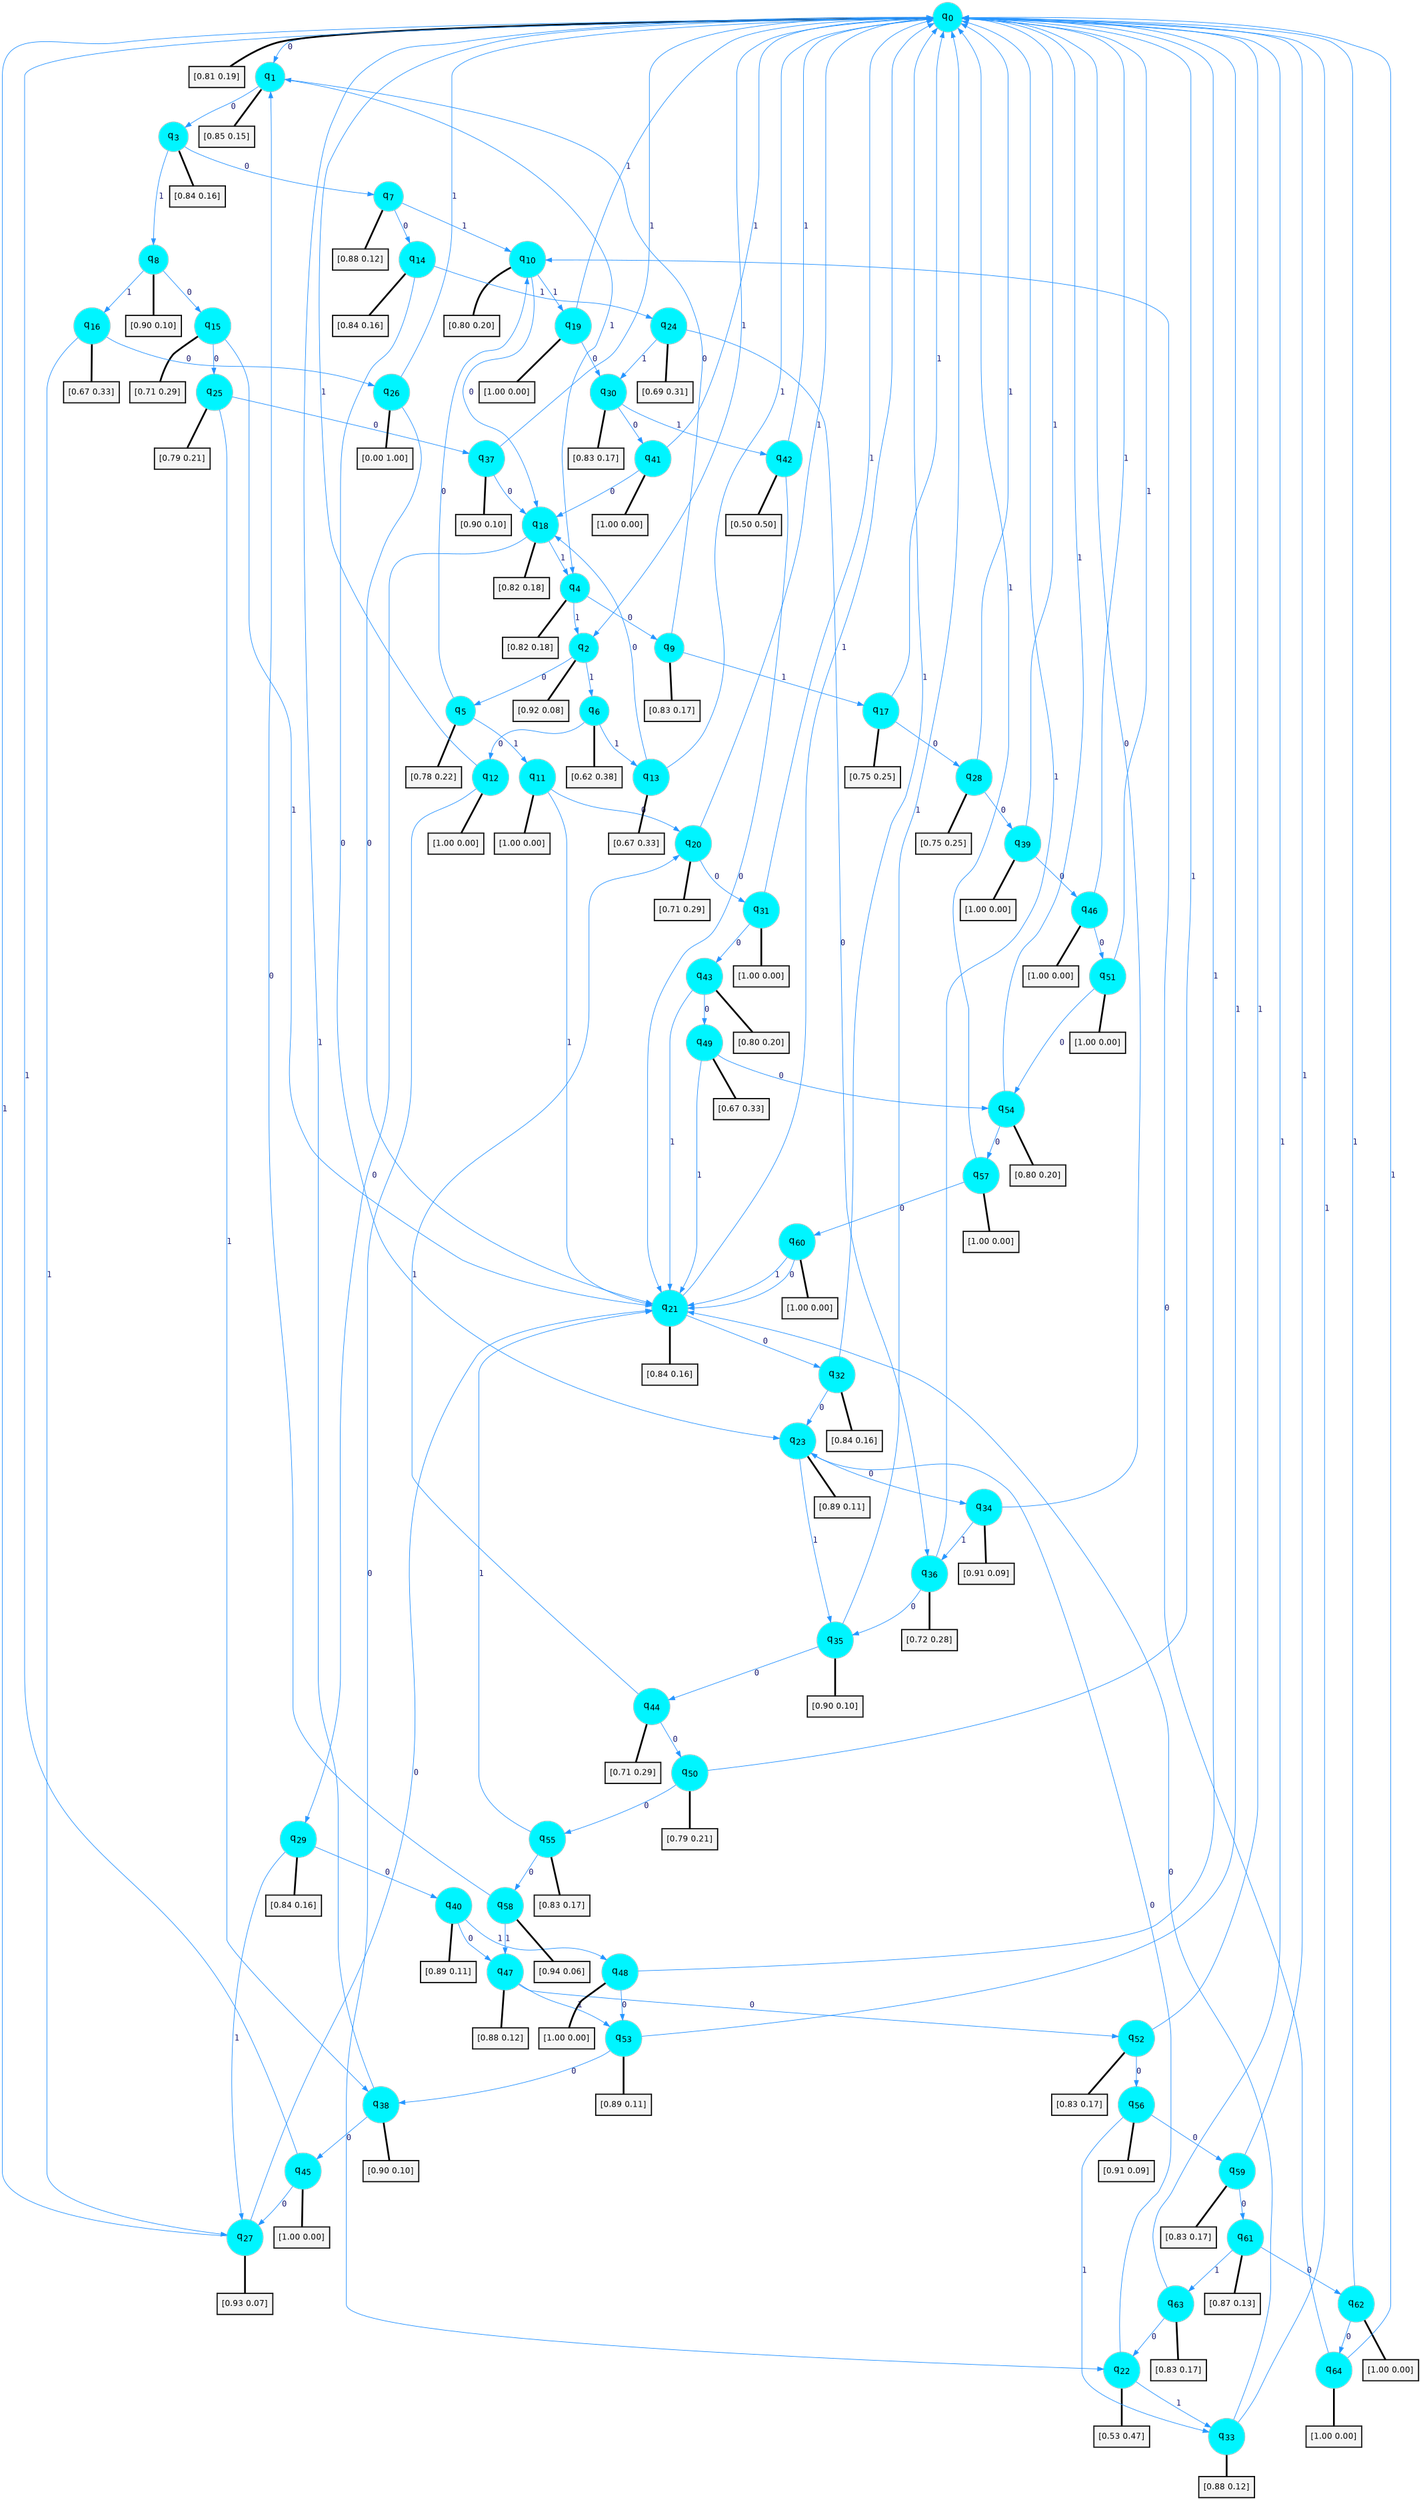 digraph G {
graph [
bgcolor=transparent, dpi=300, rankdir=TD, size="40,25"];
node [
color=gray, fillcolor=turquoise1, fontcolor=black, fontname=Helvetica, fontsize=16, fontweight=bold, shape=circle, style=filled];
edge [
arrowsize=1, color=dodgerblue1, fontcolor=midnightblue, fontname=courier, fontweight=bold, penwidth=1, style=solid, weight=20];
0[label=<q<SUB>0</SUB>>];
1[label=<q<SUB>1</SUB>>];
2[label=<q<SUB>2</SUB>>];
3[label=<q<SUB>3</SUB>>];
4[label=<q<SUB>4</SUB>>];
5[label=<q<SUB>5</SUB>>];
6[label=<q<SUB>6</SUB>>];
7[label=<q<SUB>7</SUB>>];
8[label=<q<SUB>8</SUB>>];
9[label=<q<SUB>9</SUB>>];
10[label=<q<SUB>10</SUB>>];
11[label=<q<SUB>11</SUB>>];
12[label=<q<SUB>12</SUB>>];
13[label=<q<SUB>13</SUB>>];
14[label=<q<SUB>14</SUB>>];
15[label=<q<SUB>15</SUB>>];
16[label=<q<SUB>16</SUB>>];
17[label=<q<SUB>17</SUB>>];
18[label=<q<SUB>18</SUB>>];
19[label=<q<SUB>19</SUB>>];
20[label=<q<SUB>20</SUB>>];
21[label=<q<SUB>21</SUB>>];
22[label=<q<SUB>22</SUB>>];
23[label=<q<SUB>23</SUB>>];
24[label=<q<SUB>24</SUB>>];
25[label=<q<SUB>25</SUB>>];
26[label=<q<SUB>26</SUB>>];
27[label=<q<SUB>27</SUB>>];
28[label=<q<SUB>28</SUB>>];
29[label=<q<SUB>29</SUB>>];
30[label=<q<SUB>30</SUB>>];
31[label=<q<SUB>31</SUB>>];
32[label=<q<SUB>32</SUB>>];
33[label=<q<SUB>33</SUB>>];
34[label=<q<SUB>34</SUB>>];
35[label=<q<SUB>35</SUB>>];
36[label=<q<SUB>36</SUB>>];
37[label=<q<SUB>37</SUB>>];
38[label=<q<SUB>38</SUB>>];
39[label=<q<SUB>39</SUB>>];
40[label=<q<SUB>40</SUB>>];
41[label=<q<SUB>41</SUB>>];
42[label=<q<SUB>42</SUB>>];
43[label=<q<SUB>43</SUB>>];
44[label=<q<SUB>44</SUB>>];
45[label=<q<SUB>45</SUB>>];
46[label=<q<SUB>46</SUB>>];
47[label=<q<SUB>47</SUB>>];
48[label=<q<SUB>48</SUB>>];
49[label=<q<SUB>49</SUB>>];
50[label=<q<SUB>50</SUB>>];
51[label=<q<SUB>51</SUB>>];
52[label=<q<SUB>52</SUB>>];
53[label=<q<SUB>53</SUB>>];
54[label=<q<SUB>54</SUB>>];
55[label=<q<SUB>55</SUB>>];
56[label=<q<SUB>56</SUB>>];
57[label=<q<SUB>57</SUB>>];
58[label=<q<SUB>58</SUB>>];
59[label=<q<SUB>59</SUB>>];
60[label=<q<SUB>60</SUB>>];
61[label=<q<SUB>61</SUB>>];
62[label=<q<SUB>62</SUB>>];
63[label=<q<SUB>63</SUB>>];
64[label=<q<SUB>64</SUB>>];
65[label="[0.81 0.19]", shape=box,fontcolor=black, fontname=Helvetica, fontsize=14, penwidth=2, fillcolor=whitesmoke,color=black];
66[label="[0.85 0.15]", shape=box,fontcolor=black, fontname=Helvetica, fontsize=14, penwidth=2, fillcolor=whitesmoke,color=black];
67[label="[0.92 0.08]", shape=box,fontcolor=black, fontname=Helvetica, fontsize=14, penwidth=2, fillcolor=whitesmoke,color=black];
68[label="[0.84 0.16]", shape=box,fontcolor=black, fontname=Helvetica, fontsize=14, penwidth=2, fillcolor=whitesmoke,color=black];
69[label="[0.82 0.18]", shape=box,fontcolor=black, fontname=Helvetica, fontsize=14, penwidth=2, fillcolor=whitesmoke,color=black];
70[label="[0.78 0.22]", shape=box,fontcolor=black, fontname=Helvetica, fontsize=14, penwidth=2, fillcolor=whitesmoke,color=black];
71[label="[0.62 0.38]", shape=box,fontcolor=black, fontname=Helvetica, fontsize=14, penwidth=2, fillcolor=whitesmoke,color=black];
72[label="[0.88 0.12]", shape=box,fontcolor=black, fontname=Helvetica, fontsize=14, penwidth=2, fillcolor=whitesmoke,color=black];
73[label="[0.90 0.10]", shape=box,fontcolor=black, fontname=Helvetica, fontsize=14, penwidth=2, fillcolor=whitesmoke,color=black];
74[label="[0.83 0.17]", shape=box,fontcolor=black, fontname=Helvetica, fontsize=14, penwidth=2, fillcolor=whitesmoke,color=black];
75[label="[0.80 0.20]", shape=box,fontcolor=black, fontname=Helvetica, fontsize=14, penwidth=2, fillcolor=whitesmoke,color=black];
76[label="[1.00 0.00]", shape=box,fontcolor=black, fontname=Helvetica, fontsize=14, penwidth=2, fillcolor=whitesmoke,color=black];
77[label="[1.00 0.00]", shape=box,fontcolor=black, fontname=Helvetica, fontsize=14, penwidth=2, fillcolor=whitesmoke,color=black];
78[label="[0.67 0.33]", shape=box,fontcolor=black, fontname=Helvetica, fontsize=14, penwidth=2, fillcolor=whitesmoke,color=black];
79[label="[0.84 0.16]", shape=box,fontcolor=black, fontname=Helvetica, fontsize=14, penwidth=2, fillcolor=whitesmoke,color=black];
80[label="[0.71 0.29]", shape=box,fontcolor=black, fontname=Helvetica, fontsize=14, penwidth=2, fillcolor=whitesmoke,color=black];
81[label="[0.67 0.33]", shape=box,fontcolor=black, fontname=Helvetica, fontsize=14, penwidth=2, fillcolor=whitesmoke,color=black];
82[label="[0.75 0.25]", shape=box,fontcolor=black, fontname=Helvetica, fontsize=14, penwidth=2, fillcolor=whitesmoke,color=black];
83[label="[0.82 0.18]", shape=box,fontcolor=black, fontname=Helvetica, fontsize=14, penwidth=2, fillcolor=whitesmoke,color=black];
84[label="[1.00 0.00]", shape=box,fontcolor=black, fontname=Helvetica, fontsize=14, penwidth=2, fillcolor=whitesmoke,color=black];
85[label="[0.71 0.29]", shape=box,fontcolor=black, fontname=Helvetica, fontsize=14, penwidth=2, fillcolor=whitesmoke,color=black];
86[label="[0.84 0.16]", shape=box,fontcolor=black, fontname=Helvetica, fontsize=14, penwidth=2, fillcolor=whitesmoke,color=black];
87[label="[0.53 0.47]", shape=box,fontcolor=black, fontname=Helvetica, fontsize=14, penwidth=2, fillcolor=whitesmoke,color=black];
88[label="[0.89 0.11]", shape=box,fontcolor=black, fontname=Helvetica, fontsize=14, penwidth=2, fillcolor=whitesmoke,color=black];
89[label="[0.69 0.31]", shape=box,fontcolor=black, fontname=Helvetica, fontsize=14, penwidth=2, fillcolor=whitesmoke,color=black];
90[label="[0.79 0.21]", shape=box,fontcolor=black, fontname=Helvetica, fontsize=14, penwidth=2, fillcolor=whitesmoke,color=black];
91[label="[0.00 1.00]", shape=box,fontcolor=black, fontname=Helvetica, fontsize=14, penwidth=2, fillcolor=whitesmoke,color=black];
92[label="[0.93 0.07]", shape=box,fontcolor=black, fontname=Helvetica, fontsize=14, penwidth=2, fillcolor=whitesmoke,color=black];
93[label="[0.75 0.25]", shape=box,fontcolor=black, fontname=Helvetica, fontsize=14, penwidth=2, fillcolor=whitesmoke,color=black];
94[label="[0.84 0.16]", shape=box,fontcolor=black, fontname=Helvetica, fontsize=14, penwidth=2, fillcolor=whitesmoke,color=black];
95[label="[0.83 0.17]", shape=box,fontcolor=black, fontname=Helvetica, fontsize=14, penwidth=2, fillcolor=whitesmoke,color=black];
96[label="[1.00 0.00]", shape=box,fontcolor=black, fontname=Helvetica, fontsize=14, penwidth=2, fillcolor=whitesmoke,color=black];
97[label="[0.84 0.16]", shape=box,fontcolor=black, fontname=Helvetica, fontsize=14, penwidth=2, fillcolor=whitesmoke,color=black];
98[label="[0.88 0.12]", shape=box,fontcolor=black, fontname=Helvetica, fontsize=14, penwidth=2, fillcolor=whitesmoke,color=black];
99[label="[0.91 0.09]", shape=box,fontcolor=black, fontname=Helvetica, fontsize=14, penwidth=2, fillcolor=whitesmoke,color=black];
100[label="[0.90 0.10]", shape=box,fontcolor=black, fontname=Helvetica, fontsize=14, penwidth=2, fillcolor=whitesmoke,color=black];
101[label="[0.72 0.28]", shape=box,fontcolor=black, fontname=Helvetica, fontsize=14, penwidth=2, fillcolor=whitesmoke,color=black];
102[label="[0.90 0.10]", shape=box,fontcolor=black, fontname=Helvetica, fontsize=14, penwidth=2, fillcolor=whitesmoke,color=black];
103[label="[0.90 0.10]", shape=box,fontcolor=black, fontname=Helvetica, fontsize=14, penwidth=2, fillcolor=whitesmoke,color=black];
104[label="[1.00 0.00]", shape=box,fontcolor=black, fontname=Helvetica, fontsize=14, penwidth=2, fillcolor=whitesmoke,color=black];
105[label="[0.89 0.11]", shape=box,fontcolor=black, fontname=Helvetica, fontsize=14, penwidth=2, fillcolor=whitesmoke,color=black];
106[label="[1.00 0.00]", shape=box,fontcolor=black, fontname=Helvetica, fontsize=14, penwidth=2, fillcolor=whitesmoke,color=black];
107[label="[0.50 0.50]", shape=box,fontcolor=black, fontname=Helvetica, fontsize=14, penwidth=2, fillcolor=whitesmoke,color=black];
108[label="[0.80 0.20]", shape=box,fontcolor=black, fontname=Helvetica, fontsize=14, penwidth=2, fillcolor=whitesmoke,color=black];
109[label="[0.71 0.29]", shape=box,fontcolor=black, fontname=Helvetica, fontsize=14, penwidth=2, fillcolor=whitesmoke,color=black];
110[label="[1.00 0.00]", shape=box,fontcolor=black, fontname=Helvetica, fontsize=14, penwidth=2, fillcolor=whitesmoke,color=black];
111[label="[1.00 0.00]", shape=box,fontcolor=black, fontname=Helvetica, fontsize=14, penwidth=2, fillcolor=whitesmoke,color=black];
112[label="[0.88 0.12]", shape=box,fontcolor=black, fontname=Helvetica, fontsize=14, penwidth=2, fillcolor=whitesmoke,color=black];
113[label="[1.00 0.00]", shape=box,fontcolor=black, fontname=Helvetica, fontsize=14, penwidth=2, fillcolor=whitesmoke,color=black];
114[label="[0.67 0.33]", shape=box,fontcolor=black, fontname=Helvetica, fontsize=14, penwidth=2, fillcolor=whitesmoke,color=black];
115[label="[0.79 0.21]", shape=box,fontcolor=black, fontname=Helvetica, fontsize=14, penwidth=2, fillcolor=whitesmoke,color=black];
116[label="[1.00 0.00]", shape=box,fontcolor=black, fontname=Helvetica, fontsize=14, penwidth=2, fillcolor=whitesmoke,color=black];
117[label="[0.83 0.17]", shape=box,fontcolor=black, fontname=Helvetica, fontsize=14, penwidth=2, fillcolor=whitesmoke,color=black];
118[label="[0.89 0.11]", shape=box,fontcolor=black, fontname=Helvetica, fontsize=14, penwidth=2, fillcolor=whitesmoke,color=black];
119[label="[0.80 0.20]", shape=box,fontcolor=black, fontname=Helvetica, fontsize=14, penwidth=2, fillcolor=whitesmoke,color=black];
120[label="[0.83 0.17]", shape=box,fontcolor=black, fontname=Helvetica, fontsize=14, penwidth=2, fillcolor=whitesmoke,color=black];
121[label="[0.91 0.09]", shape=box,fontcolor=black, fontname=Helvetica, fontsize=14, penwidth=2, fillcolor=whitesmoke,color=black];
122[label="[1.00 0.00]", shape=box,fontcolor=black, fontname=Helvetica, fontsize=14, penwidth=2, fillcolor=whitesmoke,color=black];
123[label="[0.94 0.06]", shape=box,fontcolor=black, fontname=Helvetica, fontsize=14, penwidth=2, fillcolor=whitesmoke,color=black];
124[label="[0.83 0.17]", shape=box,fontcolor=black, fontname=Helvetica, fontsize=14, penwidth=2, fillcolor=whitesmoke,color=black];
125[label="[1.00 0.00]", shape=box,fontcolor=black, fontname=Helvetica, fontsize=14, penwidth=2, fillcolor=whitesmoke,color=black];
126[label="[0.87 0.13]", shape=box,fontcolor=black, fontname=Helvetica, fontsize=14, penwidth=2, fillcolor=whitesmoke,color=black];
127[label="[1.00 0.00]", shape=box,fontcolor=black, fontname=Helvetica, fontsize=14, penwidth=2, fillcolor=whitesmoke,color=black];
128[label="[0.83 0.17]", shape=box,fontcolor=black, fontname=Helvetica, fontsize=14, penwidth=2, fillcolor=whitesmoke,color=black];
129[label="[1.00 0.00]", shape=box,fontcolor=black, fontname=Helvetica, fontsize=14, penwidth=2, fillcolor=whitesmoke,color=black];
0->1 [label=0];
0->2 [label=1];
0->65 [arrowhead=none, penwidth=3,color=black];
1->3 [label=0];
1->4 [label=1];
1->66 [arrowhead=none, penwidth=3,color=black];
2->5 [label=0];
2->6 [label=1];
2->67 [arrowhead=none, penwidth=3,color=black];
3->7 [label=0];
3->8 [label=1];
3->68 [arrowhead=none, penwidth=3,color=black];
4->9 [label=0];
4->2 [label=1];
4->69 [arrowhead=none, penwidth=3,color=black];
5->10 [label=0];
5->11 [label=1];
5->70 [arrowhead=none, penwidth=3,color=black];
6->12 [label=0];
6->13 [label=1];
6->71 [arrowhead=none, penwidth=3,color=black];
7->14 [label=0];
7->10 [label=1];
7->72 [arrowhead=none, penwidth=3,color=black];
8->15 [label=0];
8->16 [label=1];
8->73 [arrowhead=none, penwidth=3,color=black];
9->1 [label=0];
9->17 [label=1];
9->74 [arrowhead=none, penwidth=3,color=black];
10->18 [label=0];
10->19 [label=1];
10->75 [arrowhead=none, penwidth=3,color=black];
11->20 [label=0];
11->21 [label=1];
11->76 [arrowhead=none, penwidth=3,color=black];
12->22 [label=0];
12->0 [label=1];
12->77 [arrowhead=none, penwidth=3,color=black];
13->18 [label=0];
13->0 [label=1];
13->78 [arrowhead=none, penwidth=3,color=black];
14->23 [label=0];
14->24 [label=1];
14->79 [arrowhead=none, penwidth=3,color=black];
15->25 [label=0];
15->21 [label=1];
15->80 [arrowhead=none, penwidth=3,color=black];
16->26 [label=0];
16->27 [label=1];
16->81 [arrowhead=none, penwidth=3,color=black];
17->28 [label=0];
17->0 [label=1];
17->82 [arrowhead=none, penwidth=3,color=black];
18->29 [label=0];
18->4 [label=1];
18->83 [arrowhead=none, penwidth=3,color=black];
19->30 [label=0];
19->0 [label=1];
19->84 [arrowhead=none, penwidth=3,color=black];
20->31 [label=0];
20->0 [label=1];
20->85 [arrowhead=none, penwidth=3,color=black];
21->32 [label=0];
21->0 [label=1];
21->86 [arrowhead=none, penwidth=3,color=black];
22->23 [label=0];
22->33 [label=1];
22->87 [arrowhead=none, penwidth=3,color=black];
23->34 [label=0];
23->35 [label=1];
23->88 [arrowhead=none, penwidth=3,color=black];
24->36 [label=0];
24->30 [label=1];
24->89 [arrowhead=none, penwidth=3,color=black];
25->37 [label=0];
25->38 [label=1];
25->90 [arrowhead=none, penwidth=3,color=black];
26->21 [label=0];
26->0 [label=1];
26->91 [arrowhead=none, penwidth=3,color=black];
27->21 [label=0];
27->0 [label=1];
27->92 [arrowhead=none, penwidth=3,color=black];
28->39 [label=0];
28->0 [label=1];
28->93 [arrowhead=none, penwidth=3,color=black];
29->40 [label=0];
29->27 [label=1];
29->94 [arrowhead=none, penwidth=3,color=black];
30->41 [label=0];
30->42 [label=1];
30->95 [arrowhead=none, penwidth=3,color=black];
31->43 [label=0];
31->0 [label=1];
31->96 [arrowhead=none, penwidth=3,color=black];
32->23 [label=0];
32->0 [label=1];
32->97 [arrowhead=none, penwidth=3,color=black];
33->21 [label=0];
33->0 [label=1];
33->98 [arrowhead=none, penwidth=3,color=black];
34->0 [label=0];
34->36 [label=1];
34->99 [arrowhead=none, penwidth=3,color=black];
35->44 [label=0];
35->0 [label=1];
35->100 [arrowhead=none, penwidth=3,color=black];
36->35 [label=0];
36->0 [label=1];
36->101 [arrowhead=none, penwidth=3,color=black];
37->18 [label=0];
37->0 [label=1];
37->102 [arrowhead=none, penwidth=3,color=black];
38->45 [label=0];
38->0 [label=1];
38->103 [arrowhead=none, penwidth=3,color=black];
39->46 [label=0];
39->0 [label=1];
39->104 [arrowhead=none, penwidth=3,color=black];
40->47 [label=0];
40->48 [label=1];
40->105 [arrowhead=none, penwidth=3,color=black];
41->18 [label=0];
41->0 [label=1];
41->106 [arrowhead=none, penwidth=3,color=black];
42->21 [label=0];
42->0 [label=1];
42->107 [arrowhead=none, penwidth=3,color=black];
43->49 [label=0];
43->21 [label=1];
43->108 [arrowhead=none, penwidth=3,color=black];
44->50 [label=0];
44->20 [label=1];
44->109 [arrowhead=none, penwidth=3,color=black];
45->27 [label=0];
45->0 [label=1];
45->110 [arrowhead=none, penwidth=3,color=black];
46->51 [label=0];
46->0 [label=1];
46->111 [arrowhead=none, penwidth=3,color=black];
47->52 [label=0];
47->53 [label=1];
47->112 [arrowhead=none, penwidth=3,color=black];
48->53 [label=0];
48->0 [label=1];
48->113 [arrowhead=none, penwidth=3,color=black];
49->54 [label=0];
49->21 [label=1];
49->114 [arrowhead=none, penwidth=3,color=black];
50->55 [label=0];
50->0 [label=1];
50->115 [arrowhead=none, penwidth=3,color=black];
51->54 [label=0];
51->0 [label=1];
51->116 [arrowhead=none, penwidth=3,color=black];
52->56 [label=0];
52->0 [label=1];
52->117 [arrowhead=none, penwidth=3,color=black];
53->38 [label=0];
53->0 [label=1];
53->118 [arrowhead=none, penwidth=3,color=black];
54->57 [label=0];
54->0 [label=1];
54->119 [arrowhead=none, penwidth=3,color=black];
55->58 [label=0];
55->21 [label=1];
55->120 [arrowhead=none, penwidth=3,color=black];
56->59 [label=0];
56->33 [label=1];
56->121 [arrowhead=none, penwidth=3,color=black];
57->60 [label=0];
57->0 [label=1];
57->122 [arrowhead=none, penwidth=3,color=black];
58->1 [label=0];
58->47 [label=1];
58->123 [arrowhead=none, penwidth=3,color=black];
59->61 [label=0];
59->0 [label=1];
59->124 [arrowhead=none, penwidth=3,color=black];
60->21 [label=0];
60->21 [label=1];
60->125 [arrowhead=none, penwidth=3,color=black];
61->62 [label=0];
61->63 [label=1];
61->126 [arrowhead=none, penwidth=3,color=black];
62->64 [label=0];
62->0 [label=1];
62->127 [arrowhead=none, penwidth=3,color=black];
63->22 [label=0];
63->0 [label=1];
63->128 [arrowhead=none, penwidth=3,color=black];
64->10 [label=0];
64->0 [label=1];
64->129 [arrowhead=none, penwidth=3,color=black];
}
